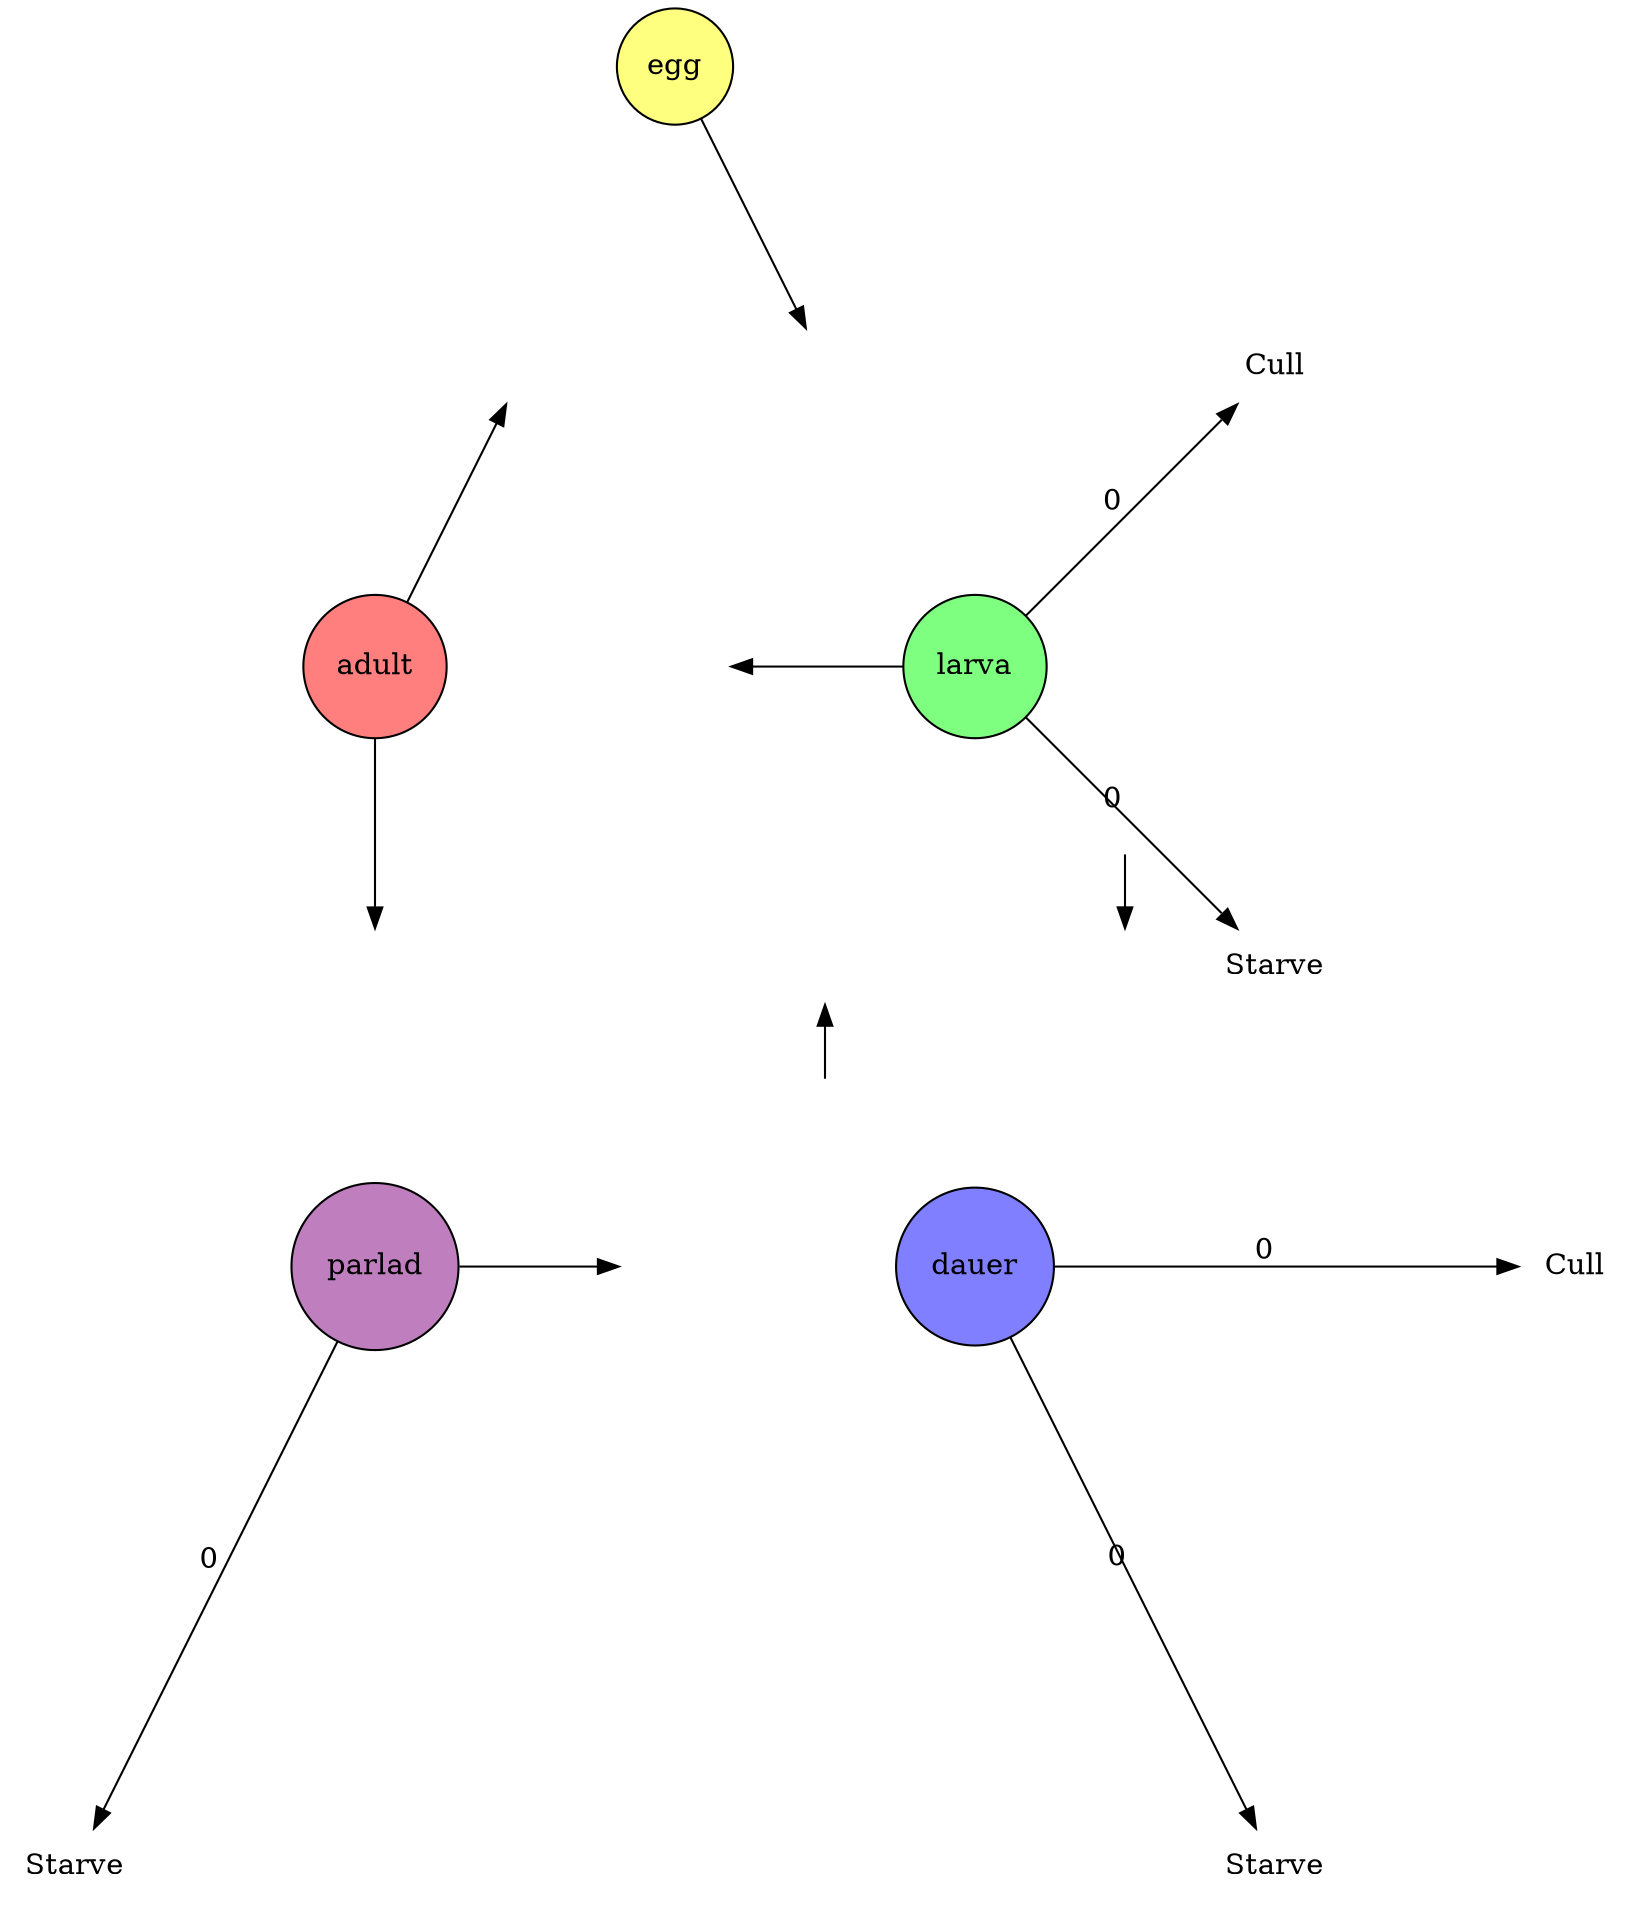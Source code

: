 digraph {

    layout=neato
    graph [ nodesep=1 ranksep=1 ] 

    adult [ pos="0,8!" id="adult" shape=circle, style=filled, fillcolor="#FF000080"] // Semi-transparent Red
    egg [  pos="2,12!" id="egg" shape=circle, style=filled, fillcolor="#FFFF0080"] // Semi-transparent Yellow
    larva [ pos="4,8!" id="larva" shape=circle, style=filled, fillcolor="#00FF0080"] // Semi-transparent Green
    dauer [ pos="4,4!" id="dauer" shape=circle, style=filled, fillcolor="#0000FF80"] // Semi-transparent Blue
    parlad [ pos="0,4!" id="parlad" shape=circle, style=filled, fillcolor="#80008080"] // Semi-transparent Purple

    
    invis_egg [ pos="1,10!" shape=plaintext label="" ]
    invis_larva [ pos="3,10!" shape=plaintext label="" ] 
    invis_adult [ pos="2,8!" shape=plaintext label="" ]
    invis_dauer [ pos="2,4!" shape=plaintext label="" ]
    invis_parlad [ pos="0,6!" shape=plaintext label="" ]


    invis_dauer_larva_a [ pos="3,5!" shape=plaintext label=""]
    invis_dauer_larva_b [ pos="3,6!" shape=plaintext label=""]

        
    invis_larva_dauer_b [ pos="5,6!" shape=plaintext label=""]
    invis_larva_dauer_a [ pos="5,7!" shape=plaintext label=""]

    adult -> invis_egg [ id="egg_adult" ]
    egg -> invis_larva [ id="egg_larva" ] 
    larva -> invis_adult [ id="larva_adult" ]

    invis_larva_dauer_a -> invis_larva_dauer_b [ id="larva_dauer" ] 
    invis_dauer_larva_a -> invis_dauer_larva_b [ id="dauer_larva" ]

    adult -> invis_parlad [ id="adult_parlad" ]
    parlad -> invis_dauer [ id="parlad_dauer" ]

    parlad_starve [ pos="-2,0!" shape=plaintext label=Starve ]
    dauer_starve [ pos="6,0!" shape=plaintext  label=Starve ]
    larva_starve [ pos="6,6!"shape=plaintext label=Starve ] 
    larva_cull [  pos="6,10!" shape=plaintext   label=Cull ]
    dauer_cull [ pos="8,4!" shape=plaintext label=Cull ]

    parlad -> parlad_starve [ id="parlad_parladStarve" label="0" ]
    
    dauer -> dauer_starve [ id="dauer_dauerStarve" label="0"]
    dauer -> dauer_cull [ id="dauer_dauerCull" label="0" ]
    larva -> larva_starve [ id="larva_larvaStarve" label="0" ]
    larva -> larva_cull [ id="larva_larvaCull" label="0"]

}